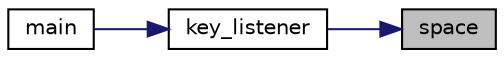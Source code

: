 digraph "space"
{
 // LATEX_PDF_SIZE
  edge [fontname="Helvetica",fontsize="10",labelfontname="Helvetica",labelfontsize="10"];
  node [fontname="Helvetica",fontsize="10",shape=record];
  rankdir="RL";
  Node1 [label="space",height=0.2,width=0.4,color="black", fillcolor="grey75", style="filled", fontcolor="black",tooltip="Function that make the player shoot is space is pressed."];
  Node1 -> Node2 [dir="back",color="midnightblue",fontsize="10",style="solid"];
  Node2 [label="key_listener",height=0.2,width=0.4,color="black", fillcolor="white", style="filled",URL="$key__listener_8h.html#a6661073e728eb5818d0faf3dfd8dfe98",tooltip="Function that listen the keyboard."];
  Node2 -> Node3 [dir="back",color="midnightblue",fontsize="10",style="solid"];
  Node3 [label="main",height=0.2,width=0.4,color="black", fillcolor="white", style="filled",URL="$main_8c.html#abf9e6b7e6f15df4b525a2e7705ba3089",tooltip="Main function of the project contain the game loop."];
}
